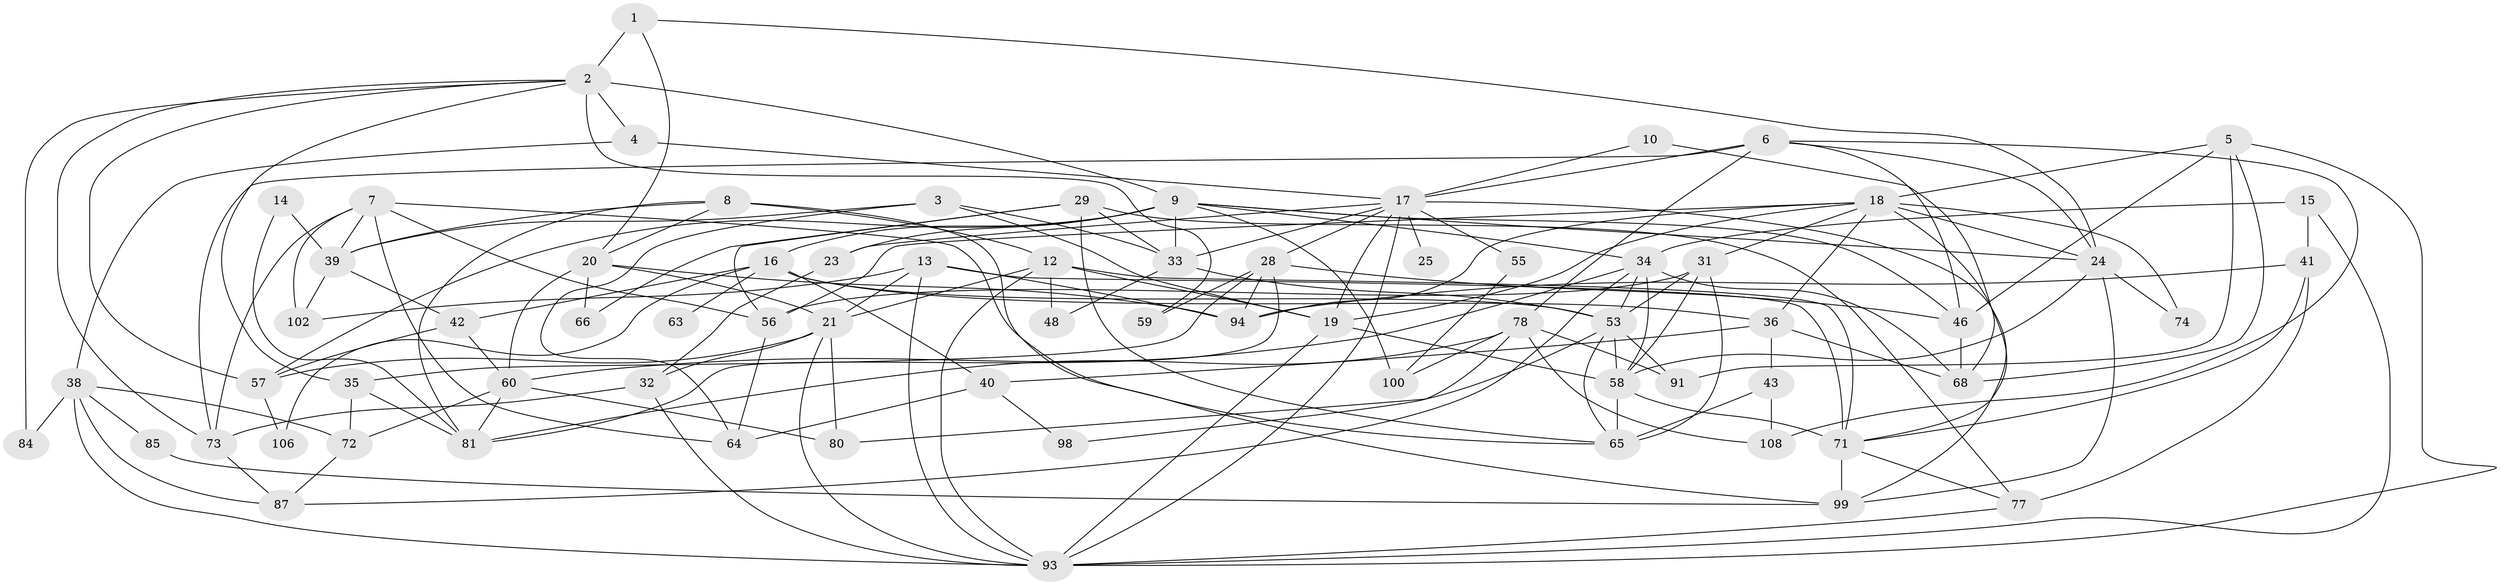 // original degree distribution, {4: 0.26851851851851855, 5: 0.19444444444444445, 2: 0.17592592592592593, 3: 0.2222222222222222, 6: 0.08333333333333333, 7: 0.027777777777777776, 10: 0.009259259259259259, 8: 0.018518518518518517}
// Generated by graph-tools (version 1.1) at 2025/42/03/06/25 10:42:00]
// undirected, 71 vertices, 167 edges
graph export_dot {
graph [start="1"]
  node [color=gray90,style=filled];
  1;
  2 [super="+30"];
  3 [super="+95"];
  4;
  5 [super="+11"];
  6 [super="+62"];
  7 [super="+45"];
  8 [super="+104"];
  9 [super="+37"];
  10;
  12 [super="+54"];
  13 [super="+107"];
  14;
  15;
  16 [super="+22"];
  17 [super="+26"];
  18 [super="+103"];
  19 [super="+50"];
  20 [super="+44"];
  21 [super="+27"];
  23;
  24 [super="+75"];
  25;
  28 [super="+52"];
  29 [super="+76"];
  31 [super="+69"];
  32;
  33 [super="+47"];
  34 [super="+82"];
  35 [super="+51"];
  36 [super="+101"];
  38 [super="+92"];
  39 [super="+86"];
  40;
  41 [super="+49"];
  42;
  43 [super="+83"];
  46;
  48;
  53;
  55;
  56;
  57 [super="+61"];
  58 [super="+67"];
  59;
  60 [super="+70"];
  63;
  64;
  65 [super="+89"];
  66;
  68 [super="+79"];
  71 [super="+88"];
  72;
  73;
  74;
  77 [super="+96"];
  78;
  80;
  81 [super="+90"];
  84;
  85;
  87;
  91;
  93 [super="+105"];
  94 [super="+97"];
  98;
  99;
  100;
  102;
  106;
  108;
  1 -- 24;
  1 -- 2 [weight=2];
  1 -- 20;
  2 -- 73;
  2 -- 4;
  2 -- 59;
  2 -- 84;
  2 -- 35;
  2 -- 9;
  2 -- 57;
  3 -- 39;
  3 -- 19;
  3 -- 64;
  3 -- 33;
  4 -- 38;
  4 -- 17;
  5 -- 68;
  5 -- 91;
  5 -- 93;
  5 -- 18;
  5 -- 46;
  6 -- 46;
  6 -- 24;
  6 -- 78;
  6 -- 108;
  6 -- 73;
  6 -- 17;
  7 -- 102;
  7 -- 39;
  7 -- 64;
  7 -- 65;
  7 -- 56;
  7 -- 73;
  8 -- 99;
  8 -- 12 [weight=2];
  8 -- 20 [weight=2];
  8 -- 39;
  8 -- 81;
  9 -- 34;
  9 -- 16;
  9 -- 23;
  9 -- 46;
  9 -- 33 [weight=2];
  9 -- 100;
  9 -- 24;
  9 -- 57;
  10 -- 68;
  10 -- 17;
  12 -- 48;
  12 -- 93;
  12 -- 21;
  12 -- 71;
  12 -- 19;
  13 -- 71 [weight=2];
  13 -- 102;
  13 -- 93;
  13 -- 94;
  13 -- 21;
  14 -- 39;
  14 -- 81;
  15 -- 93;
  15 -- 34;
  15 -- 41;
  16 -- 53;
  16 -- 42;
  16 -- 63 [weight=2];
  16 -- 40;
  16 -- 106;
  16 -- 36;
  17 -- 19;
  17 -- 25 [weight=2];
  17 -- 33;
  17 -- 99;
  17 -- 55;
  17 -- 23;
  17 -- 28;
  17 -- 93;
  18 -- 19;
  18 -- 71;
  18 -- 56;
  18 -- 74;
  18 -- 24;
  18 -- 36;
  18 -- 94;
  18 -- 31;
  19 -- 58 [weight=2];
  19 -- 93;
  20 -- 21;
  20 -- 66;
  20 -- 60;
  20 -- 94;
  21 -- 32;
  21 -- 57;
  21 -- 80;
  21 -- 93;
  23 -- 32;
  24 -- 99;
  24 -- 74;
  24 -- 58;
  28 -- 81;
  28 -- 35;
  28 -- 46;
  28 -- 59;
  28 -- 94;
  29 -- 65;
  29 -- 66;
  29 -- 77;
  29 -- 56;
  29 -- 33;
  31 -- 56;
  31 -- 53;
  31 -- 65;
  31 -- 58;
  32 -- 93;
  32 -- 73;
  33 -- 48;
  33 -- 53;
  34 -- 87;
  34 -- 68;
  34 -- 53;
  34 -- 58;
  34 -- 60;
  35 -- 72;
  35 -- 81;
  36 -- 68;
  36 -- 40;
  36 -- 43;
  38 -- 72;
  38 -- 84;
  38 -- 85;
  38 -- 87;
  38 -- 93;
  39 -- 102;
  39 -- 42;
  40 -- 64;
  40 -- 98;
  41 -- 71;
  41 -- 77;
  41 -- 94;
  42 -- 57;
  42 -- 60;
  43 -- 65;
  43 -- 108;
  46 -- 68;
  53 -- 65;
  53 -- 80;
  53 -- 91;
  53 -- 58;
  55 -- 100;
  56 -- 64;
  57 -- 106;
  58 -- 71 [weight=2];
  58 -- 65 [weight=2];
  60 -- 81;
  60 -- 80;
  60 -- 72;
  71 -- 99;
  71 -- 77;
  72 -- 87;
  73 -- 87;
  77 -- 93;
  78 -- 91;
  78 -- 98;
  78 -- 100;
  78 -- 108;
  78 -- 81;
  85 -- 99;
}
